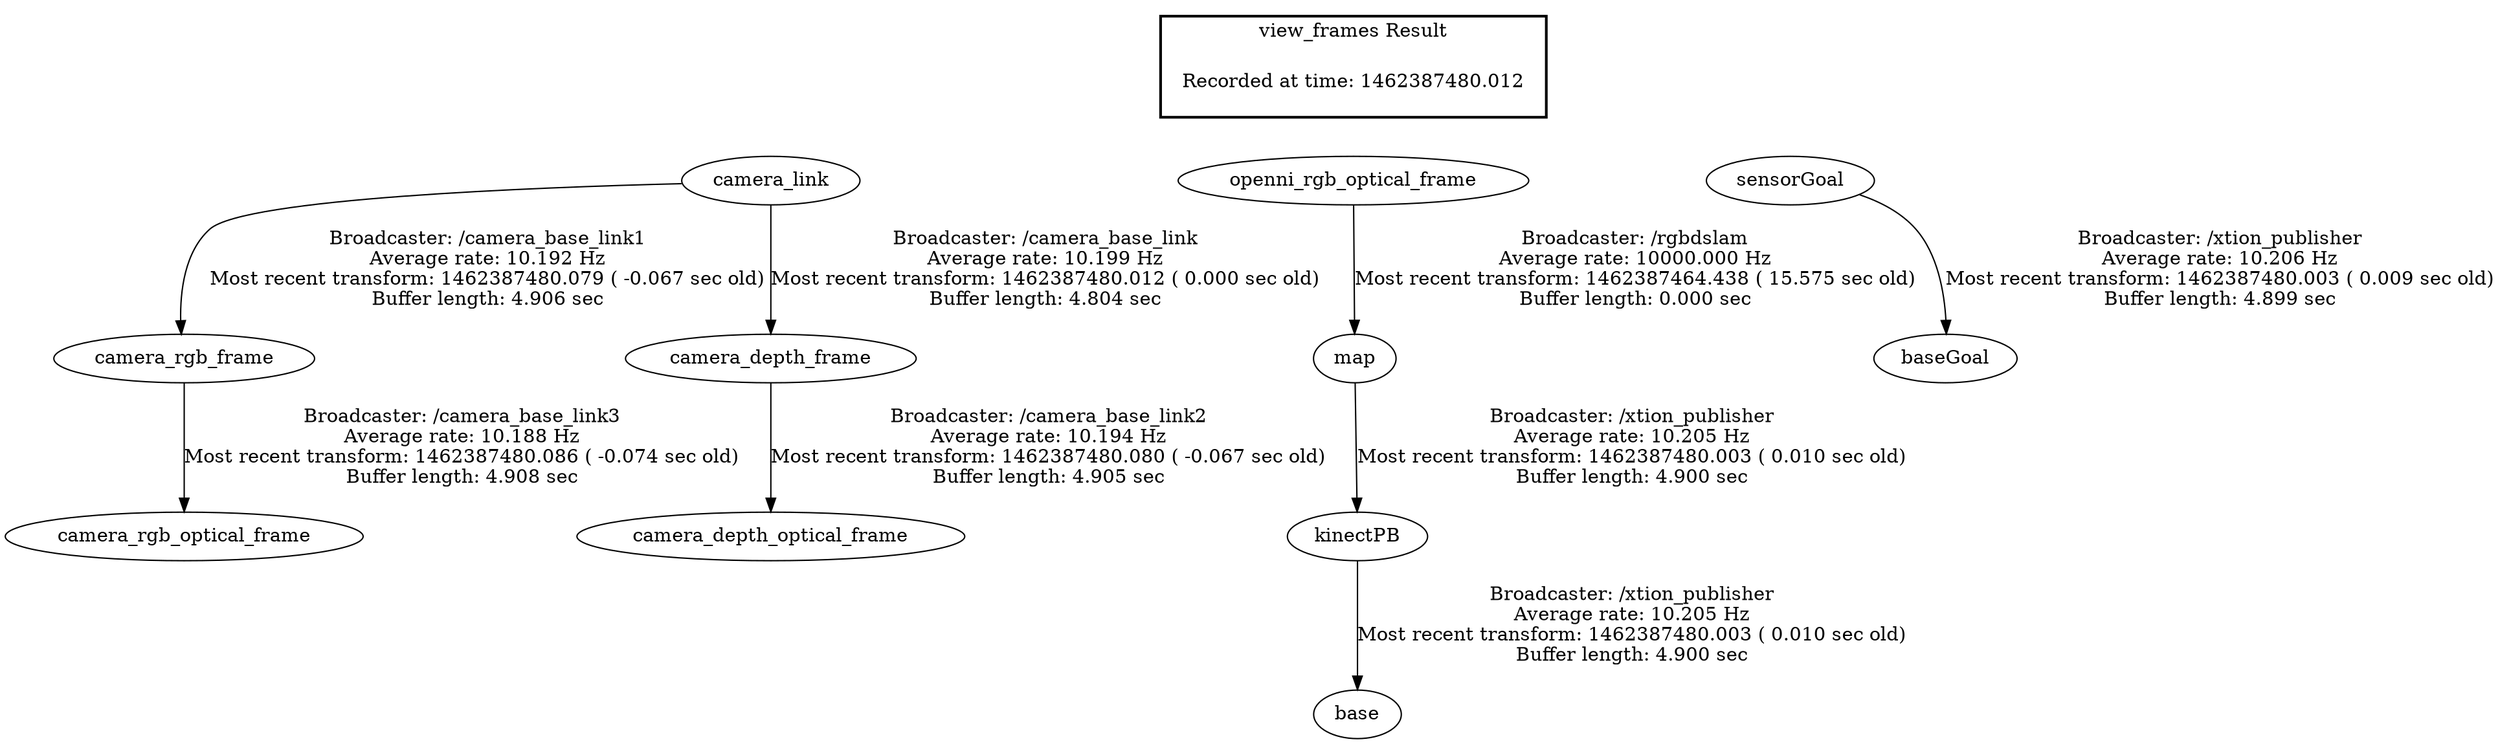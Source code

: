 digraph G {
"camera_link" -> "camera_rgb_frame"[label="Broadcaster: /camera_base_link1\nAverage rate: 10.192 Hz\nMost recent transform: 1462387480.079 ( -0.067 sec old)\nBuffer length: 4.906 sec\n"];
"camera_depth_frame" -> "camera_depth_optical_frame"[label="Broadcaster: /camera_base_link2\nAverage rate: 10.194 Hz\nMost recent transform: 1462387480.080 ( -0.067 sec old)\nBuffer length: 4.905 sec\n"];
"camera_link" -> "camera_depth_frame"[label="Broadcaster: /camera_base_link\nAverage rate: 10.199 Hz\nMost recent transform: 1462387480.012 ( 0.000 sec old)\nBuffer length: 4.804 sec\n"];
"camera_rgb_frame" -> "camera_rgb_optical_frame"[label="Broadcaster: /camera_base_link3\nAverage rate: 10.188 Hz\nMost recent transform: 1462387480.086 ( -0.074 sec old)\nBuffer length: 4.908 sec\n"];
"map" -> "kinectPB"[label="Broadcaster: /xtion_publisher\nAverage rate: 10.205 Hz\nMost recent transform: 1462387480.003 ( 0.010 sec old)\nBuffer length: 4.900 sec\n"];
"openni_rgb_optical_frame" -> "map"[label="Broadcaster: /rgbdslam\nAverage rate: 10000.000 Hz\nMost recent transform: 1462387464.438 ( 15.575 sec old)\nBuffer length: 0.000 sec\n"];
"kinectPB" -> "base"[label="Broadcaster: /xtion_publisher\nAverage rate: 10.205 Hz\nMost recent transform: 1462387480.003 ( 0.010 sec old)\nBuffer length: 4.900 sec\n"];
"sensorGoal" -> "baseGoal"[label="Broadcaster: /xtion_publisher\nAverage rate: 10.206 Hz\nMost recent transform: 1462387480.003 ( 0.009 sec old)\nBuffer length: 4.899 sec\n"];
edge [style=invis];
 subgraph cluster_legend { style=bold; color=black; label ="view_frames Result";
"Recorded at time: 1462387480.012"[ shape=plaintext ] ;
 }->"camera_link";
edge [style=invis];
 subgraph cluster_legend { style=bold; color=black; label ="view_frames Result";
"Recorded at time: 1462387480.012"[ shape=plaintext ] ;
 }->"sensorGoal";
edge [style=invis];
 subgraph cluster_legend { style=bold; color=black; label ="view_frames Result";
"Recorded at time: 1462387480.012"[ shape=plaintext ] ;
 }->"openni_rgb_optical_frame";
}
